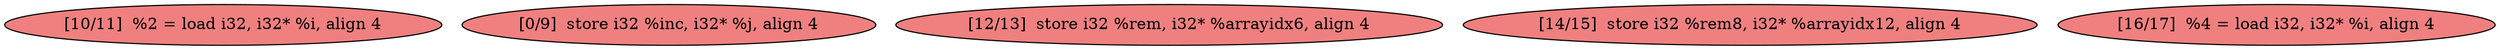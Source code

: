 
digraph G {


node379 [fillcolor=lightcoral,label="[10/11]  %2 = load i32, i32* %i, align 4",shape=ellipse,style=filled ]
node378 [fillcolor=lightcoral,label="[0/9]  store i32 %inc, i32* %j, align 4",shape=ellipse,style=filled ]
node377 [fillcolor=lightcoral,label="[12/13]  store i32 %rem, i32* %arrayidx6, align 4",shape=ellipse,style=filled ]
node375 [fillcolor=lightcoral,label="[14/15]  store i32 %rem8, i32* %arrayidx12, align 4",shape=ellipse,style=filled ]
node376 [fillcolor=lightcoral,label="[16/17]  %4 = load i32, i32* %i, align 4",shape=ellipse,style=filled ]



}
